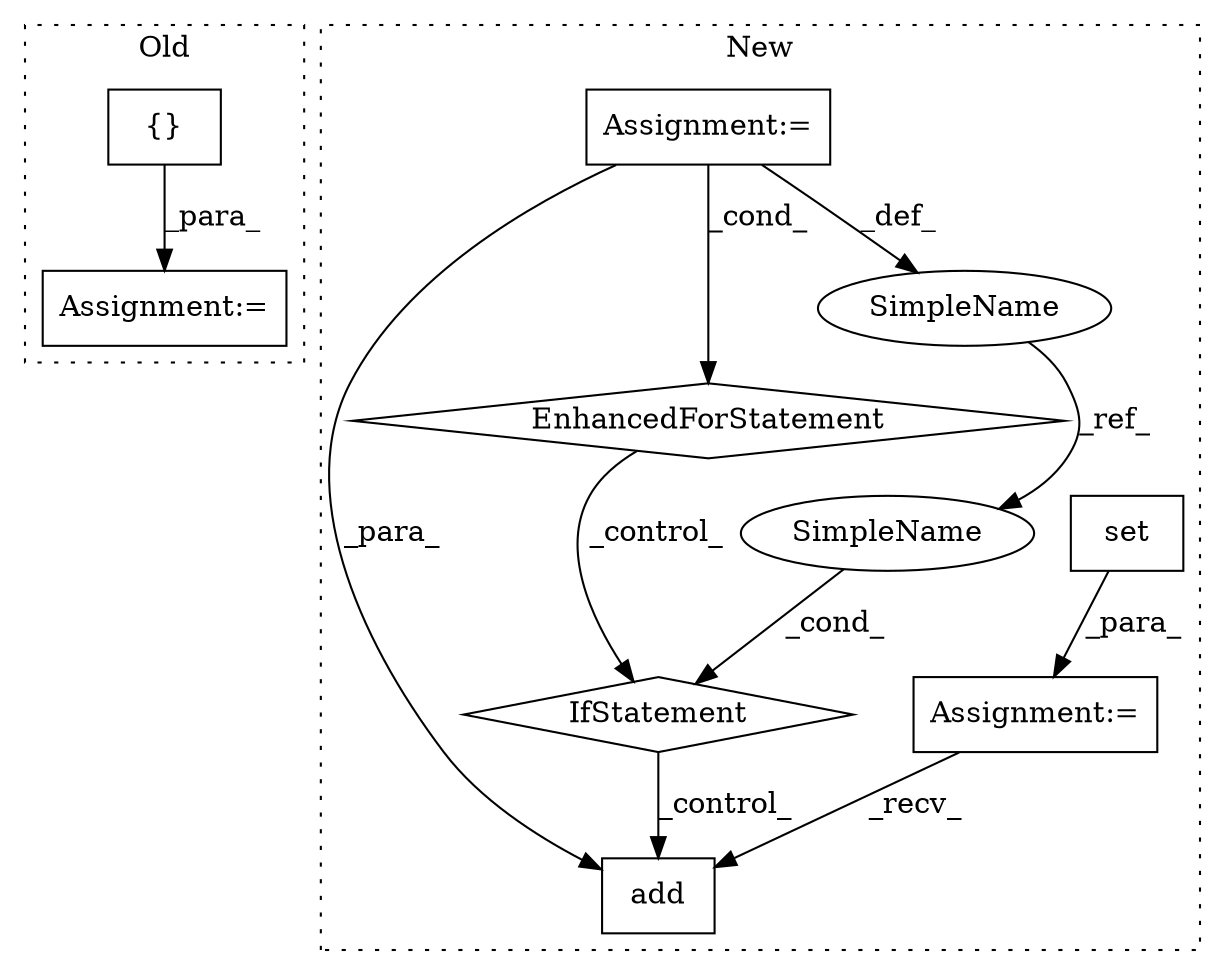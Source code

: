 digraph G {
subgraph cluster0 {
1 [label="{}" a="4" s="10401" l="2" shape="box"];
3 [label="Assignment:=" a="7" s="10388" l="1" shape="box"];
label = "Old";
style="dotted";
}
subgraph cluster1 {
2 [label="add" a="32" s="11751,11795" l="4,1" shape="box"];
4 [label="Assignment:=" a="7" s="10717" l="1" shape="box"];
5 [label="set" a="32" s="10718" l="5" shape="box"];
6 [label="Assignment:=" a="7" s="11470,11543" l="53,2" shape="box"];
7 [label="EnhancedForStatement" a="70" s="11470,11543" l="53,2" shape="diamond"];
8 [label="IfStatement" a="25" s="11708,11733" l="4,2" shape="diamond"];
9 [label="SimpleName" a="42" s="11609" l="21" shape="ellipse"];
10 [label="SimpleName" a="42" s="11712" l="21" shape="ellipse"];
label = "New";
style="dotted";
}
1 -> 3 [label="_para_"];
4 -> 2 [label="_recv_"];
5 -> 4 [label="_para_"];
6 -> 7 [label="_cond_"];
6 -> 2 [label="_para_"];
6 -> 9 [label="_def_"];
7 -> 8 [label="_control_"];
8 -> 2 [label="_control_"];
9 -> 10 [label="_ref_"];
10 -> 8 [label="_cond_"];
}